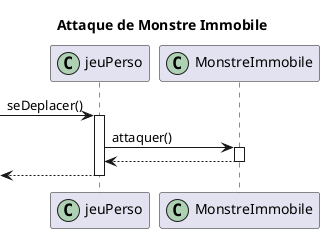 @startuml 
title Attaque de Monstre Immobile
participant jeuPerso << (C,#ADD1B2) >>
participant MonstreImmobile << (C,#ADD1B2) >>


 -> jeuPerso : seDeplacer() 
activate jeuPerso
jeuPerso -> MonstreImmobile : attaquer()
activate MonstreImmobile
MonstreImmobile --> jeuPerso
deactivate MonstreImmobile
 <-- jeuPerso
deactivate jeuPerso

@enduml